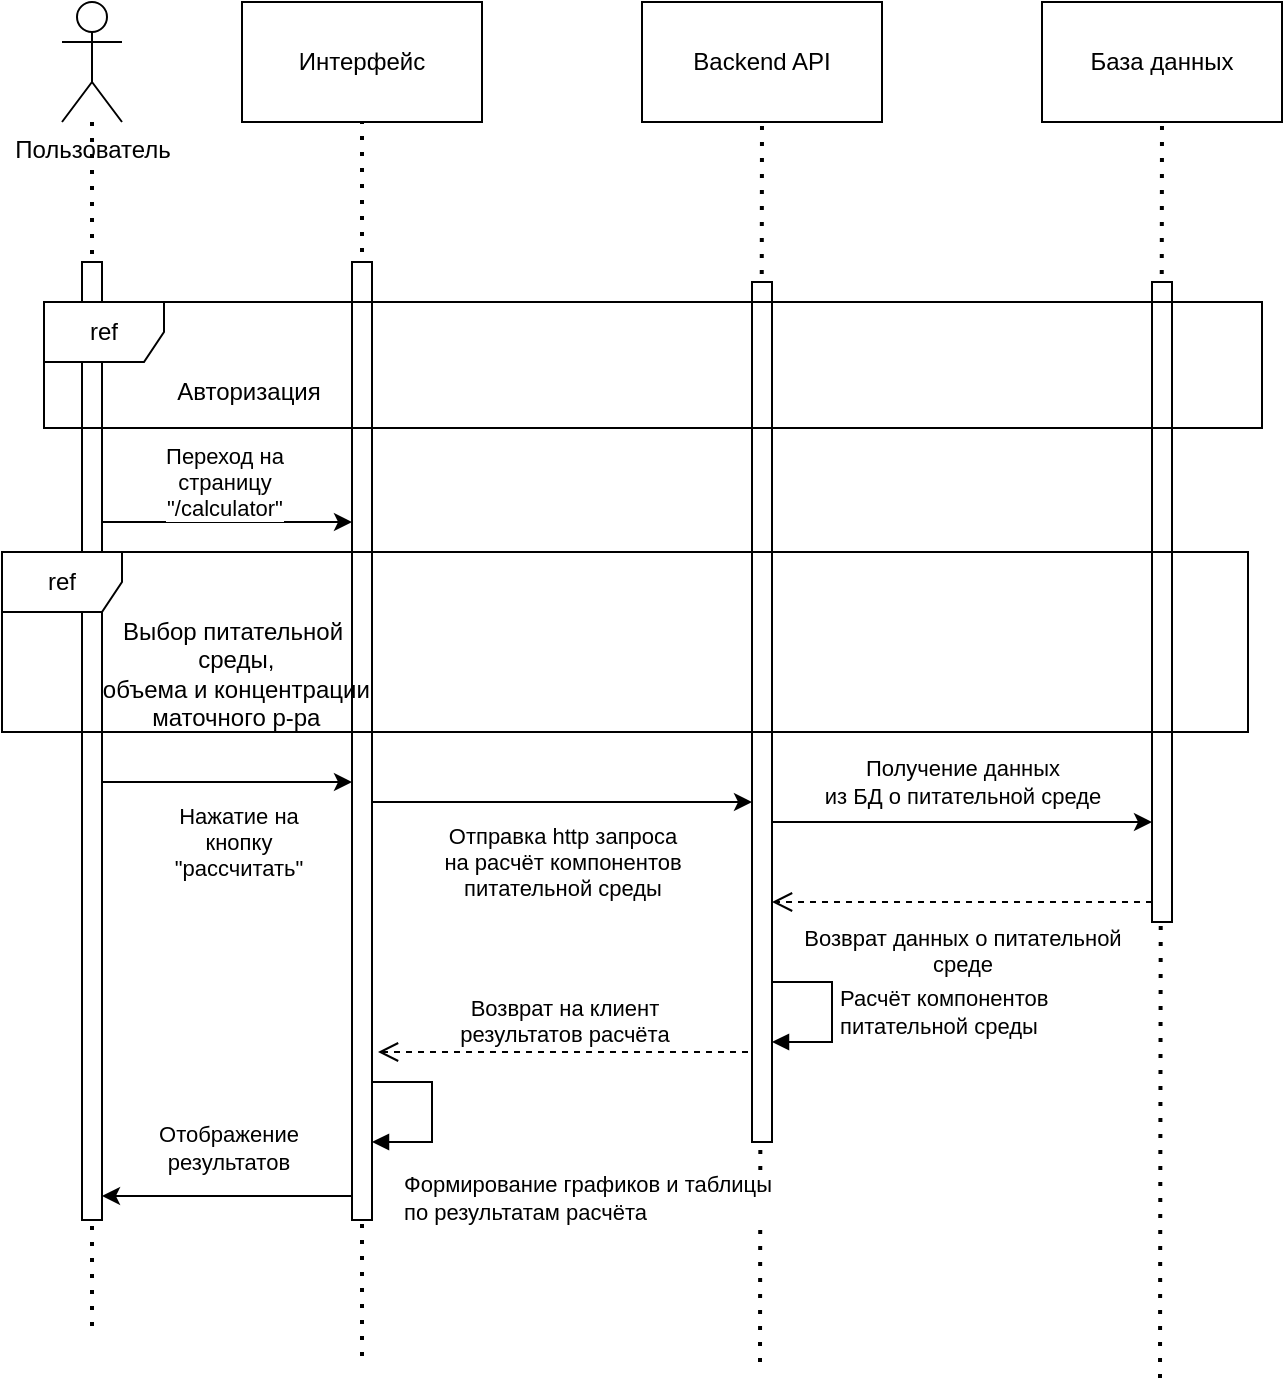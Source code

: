<mxfile version="24.4.8" type="github">
  <diagram name="Page-1" id="hHci7Eus1n0ar48bg8fT">
    <mxGraphModel dx="1434" dy="781" grid="0" gridSize="10" guides="1" tooltips="1" connect="1" arrows="1" fold="1" page="1" pageScale="1" pageWidth="850" pageHeight="1100" math="0" shadow="0">
      <root>
        <mxCell id="0" />
        <mxCell id="1" parent="0" />
        <mxCell id="jAcQPBiitMufRKelgAvH-20" value="" style="endArrow=none;dashed=1;html=1;dashPattern=1 3;strokeWidth=2;rounded=0;" parent="1" source="jAcQPBiitMufRKelgAvH-24" edge="1">
          <mxGeometry width="50" height="50" relative="1" as="geometry">
            <mxPoint x="220" y="300" as="sourcePoint" />
            <mxPoint x="85" y="687" as="targetPoint" />
          </mxGeometry>
        </mxCell>
        <mxCell id="jAcQPBiitMufRKelgAvH-21" value="" style="endArrow=none;dashed=1;html=1;dashPattern=1 3;strokeWidth=2;rounded=0;entryX=0.5;entryY=1;entryDx=0;entryDy=0;" parent="1" target="jAcQPBiitMufRKelgAvH-25" edge="1">
          <mxGeometry width="50" height="50" relative="1" as="geometry">
            <mxPoint x="220" y="697" as="sourcePoint" />
            <mxPoint x="270" y="250" as="targetPoint" />
          </mxGeometry>
        </mxCell>
        <mxCell id="jAcQPBiitMufRKelgAvH-22" value="" style="endArrow=none;dashed=1;html=1;dashPattern=1 3;strokeWidth=2;rounded=0;entryX=0.5;entryY=1;entryDx=0;entryDy=0;" parent="1" target="jAcQPBiitMufRKelgAvH-28" edge="1">
          <mxGeometry width="50" height="50" relative="1" as="geometry">
            <mxPoint x="419" y="700" as="sourcePoint" />
            <mxPoint x="270" y="250" as="targetPoint" />
          </mxGeometry>
        </mxCell>
        <mxCell id="jAcQPBiitMufRKelgAvH-23" value="" style="endArrow=none;dashed=1;html=1;dashPattern=1 3;strokeWidth=2;rounded=0;entryX=0.5;entryY=1;entryDx=0;entryDy=0;" parent="1" target="jAcQPBiitMufRKelgAvH-30" edge="1">
          <mxGeometry width="50" height="50" relative="1" as="geometry">
            <mxPoint x="619" y="708" as="sourcePoint" />
            <mxPoint x="270" y="250" as="targetPoint" />
          </mxGeometry>
        </mxCell>
        <mxCell id="jAcQPBiitMufRKelgAvH-24" value="Пользователь" style="shape=umlActor;verticalLabelPosition=bottom;verticalAlign=top;html=1;outlineConnect=0;align=center;horizontal=1;labelPosition=center;" parent="1" vertex="1">
          <mxGeometry x="70" y="20" width="30" height="60" as="geometry" />
        </mxCell>
        <mxCell id="jAcQPBiitMufRKelgAvH-25" value="Интерфейс" style="rounded=0;whiteSpace=wrap;html=1;" parent="1" vertex="1">
          <mxGeometry x="160" y="20" width="120" height="60" as="geometry" />
        </mxCell>
        <mxCell id="jAcQPBiitMufRKelgAvH-26" value="" style="html=1;points=[[0,0,0,0,5],[0,1,0,0,-5],[1,0,0,0,5],[1,1,0,0,-5]];perimeter=orthogonalPerimeter;outlineConnect=0;targetShapes=umlLifeline;portConstraint=eastwest;newEdgeStyle={&quot;curved&quot;:0,&quot;rounded&quot;:0};" parent="1" vertex="1">
          <mxGeometry x="80" y="150" width="10" height="479" as="geometry" />
        </mxCell>
        <mxCell id="jAcQPBiitMufRKelgAvH-27" value="" style="html=1;points=[[0,0,0,0,5],[0,1,0,0,-5],[1,0,0,0,5],[1,1,0,0,-5]];perimeter=orthogonalPerimeter;outlineConnect=0;targetShapes=umlLifeline;portConstraint=eastwest;newEdgeStyle={&quot;curved&quot;:0,&quot;rounded&quot;:0};" parent="1" vertex="1">
          <mxGeometry x="215" y="150" width="10" height="479" as="geometry" />
        </mxCell>
        <mxCell id="jAcQPBiitMufRKelgAvH-28" value="Backend API" style="rounded=0;whiteSpace=wrap;html=1;" parent="1" vertex="1">
          <mxGeometry x="360" y="20" width="120" height="60" as="geometry" />
        </mxCell>
        <mxCell id="jAcQPBiitMufRKelgAvH-29" value="" style="html=1;points=[[0,0,0,0,5],[0,1,0,0,-5],[1,0,0,0,5],[1,1,0,0,-5]];perimeter=orthogonalPerimeter;outlineConnect=0;targetShapes=umlLifeline;portConstraint=eastwest;newEdgeStyle={&quot;curved&quot;:0,&quot;rounded&quot;:0};" parent="1" vertex="1">
          <mxGeometry x="415" y="160" width="10" height="430" as="geometry" />
        </mxCell>
        <mxCell id="jAcQPBiitMufRKelgAvH-30" value="База данных" style="rounded=0;whiteSpace=wrap;html=1;" parent="1" vertex="1">
          <mxGeometry x="560" y="20" width="120" height="60" as="geometry" />
        </mxCell>
        <mxCell id="jAcQPBiitMufRKelgAvH-31" value="" style="html=1;points=[[0,0,0,0,5],[0,1,0,0,-5],[1,0,0,0,5],[1,1,0,0,-5]];perimeter=orthogonalPerimeter;outlineConnect=0;targetShapes=umlLifeline;portConstraint=eastwest;newEdgeStyle={&quot;curved&quot;:0,&quot;rounded&quot;:0};" parent="1" vertex="1">
          <mxGeometry x="615" y="160" width="10" height="320" as="geometry" />
        </mxCell>
        <mxCell id="jAcQPBiitMufRKelgAvH-32" value="ref" style="shape=umlFrame;whiteSpace=wrap;html=1;pointerEvents=0;labelBackgroundColor=default;" parent="1" vertex="1">
          <mxGeometry x="61" y="170" width="609" height="63" as="geometry" />
        </mxCell>
        <mxCell id="jAcQPBiitMufRKelgAvH-33" value="Авторизация" style="text;html=1;align=center;verticalAlign=middle;resizable=0;points=[];autosize=1;strokeColor=none;fillColor=none;" parent="1" vertex="1">
          <mxGeometry x="113" y="200" width="100" height="30" as="geometry" />
        </mxCell>
        <mxCell id="jAcQPBiitMufRKelgAvH-34" value="" style="endArrow=classic;html=1;rounded=0;" parent="1" source="jAcQPBiitMufRKelgAvH-26" target="jAcQPBiitMufRKelgAvH-27" edge="1">
          <mxGeometry width="50" height="50" relative="1" as="geometry">
            <mxPoint x="400" y="350" as="sourcePoint" />
            <mxPoint x="210" y="300" as="targetPoint" />
            <Array as="points">
              <mxPoint x="170" y="280" />
            </Array>
          </mxGeometry>
        </mxCell>
        <mxCell id="jAcQPBiitMufRKelgAvH-35" value="&lt;div&gt;Переход на &lt;br&gt;&lt;/div&gt;&lt;div&gt;страницу&lt;/div&gt;&lt;div&gt;&quot;/calculator&quot;&lt;br&gt;&lt;/div&gt;" style="edgeLabel;html=1;align=center;verticalAlign=middle;resizable=0;points=[];" parent="jAcQPBiitMufRKelgAvH-34" vertex="1" connectable="0">
          <mxGeometry x="-0.109" relative="1" as="geometry">
            <mxPoint x="5" y="-20" as="offset" />
          </mxGeometry>
        </mxCell>
        <mxCell id="jAcQPBiitMufRKelgAvH-48" value="ref" style="shape=umlFrame;whiteSpace=wrap;html=1;pointerEvents=0;" parent="1" vertex="1">
          <mxGeometry x="40" y="295" width="623" height="90" as="geometry" />
        </mxCell>
        <mxCell id="jAcQPBiitMufRKelgAvH-49" value="&lt;div&gt;Выбор питательной&lt;/div&gt;&lt;div&gt;&amp;nbsp;среды,&lt;/div&gt;&lt;div&gt;&amp;nbsp;объема и концентрации&lt;/div&gt;&amp;nbsp;маточного р-ра" style="text;html=1;align=center;verticalAlign=middle;resizable=0;points=[];autosize=1;strokeColor=none;fillColor=none;" parent="1" vertex="1">
          <mxGeometry x="75" y="321" width="160" height="70" as="geometry" />
        </mxCell>
        <mxCell id="jAcQPBiitMufRKelgAvH-50" value="" style="endArrow=classic;html=1;rounded=0;" parent="1" edge="1">
          <mxGeometry width="50" height="50" relative="1" as="geometry">
            <mxPoint x="90" y="410" as="sourcePoint" />
            <mxPoint x="215" y="410" as="targetPoint" />
          </mxGeometry>
        </mxCell>
        <mxCell id="jAcQPBiitMufRKelgAvH-51" value="&lt;div&gt;Нажатие на&lt;/div&gt;&lt;div&gt;кнопку&lt;/div&gt;&lt;div&gt;&quot;рассчитать&quot;&lt;br&gt;&lt;/div&gt;" style="edgeLabel;html=1;align=center;verticalAlign=middle;resizable=0;points=[];" parent="jAcQPBiitMufRKelgAvH-50" vertex="1" connectable="0">
          <mxGeometry x="0.162" y="2" relative="1" as="geometry">
            <mxPoint x="-5" y="32" as="offset" />
          </mxGeometry>
        </mxCell>
        <mxCell id="jAcQPBiitMufRKelgAvH-52" value="" style="endArrow=classic;html=1;rounded=0;" parent="1" edge="1">
          <mxGeometry width="50" height="50" relative="1" as="geometry">
            <mxPoint x="225" y="420" as="sourcePoint" />
            <mxPoint x="415" y="420" as="targetPoint" />
          </mxGeometry>
        </mxCell>
        <mxCell id="jAcQPBiitMufRKelgAvH-53" value="&lt;div&gt;Отправка http запроса&lt;/div&gt;&lt;div&gt;на расчёт компонентов &lt;br&gt;&lt;/div&gt;&lt;div&gt;питательной среды&lt;br&gt;&lt;/div&gt;" style="edgeLabel;html=1;align=center;verticalAlign=middle;resizable=0;points=[];" parent="jAcQPBiitMufRKelgAvH-52" vertex="1" connectable="0">
          <mxGeometry x="-0.138" y="2" relative="1" as="geometry">
            <mxPoint x="13" y="32" as="offset" />
          </mxGeometry>
        </mxCell>
        <mxCell id="jAcQPBiitMufRKelgAvH-54" value="" style="endArrow=classic;html=1;rounded=0;" parent="1" edge="1">
          <mxGeometry width="50" height="50" relative="1" as="geometry">
            <mxPoint x="425" y="430" as="sourcePoint" />
            <mxPoint x="615" y="430" as="targetPoint" />
          </mxGeometry>
        </mxCell>
        <mxCell id="jAcQPBiitMufRKelgAvH-55" value="&lt;div&gt;Получение данных&lt;/div&gt;&lt;div&gt;из БД о питательной среде&lt;br&gt;&lt;/div&gt;" style="edgeLabel;html=1;align=center;verticalAlign=middle;resizable=0;points=[];" parent="jAcQPBiitMufRKelgAvH-54" vertex="1" connectable="0">
          <mxGeometry x="-0.107" y="-2" relative="1" as="geometry">
            <mxPoint x="10" y="-22" as="offset" />
          </mxGeometry>
        </mxCell>
        <mxCell id="jAcQPBiitMufRKelgAvH-56" value="&lt;div&gt;Возврат данных о питательной&lt;/div&gt;&lt;div&gt;среде&lt;br&gt;&lt;/div&gt;" style="html=1;verticalAlign=bottom;endArrow=open;dashed=1;endSize=8;curved=0;rounded=0;" parent="1" edge="1">
          <mxGeometry y="40" relative="1" as="geometry">
            <mxPoint x="615" y="470" as="sourcePoint" />
            <mxPoint x="425" y="470" as="targetPoint" />
            <mxPoint as="offset" />
          </mxGeometry>
        </mxCell>
        <mxCell id="jAcQPBiitMufRKelgAvH-58" value="&lt;div&gt;Расчёт компонентов&lt;/div&gt;&lt;div&gt;питательной среды&lt;br&gt;&lt;/div&gt;" style="html=1;align=left;spacingLeft=2;endArrow=block;rounded=0;edgeStyle=orthogonalEdgeStyle;curved=0;rounded=0;" parent="1" target="jAcQPBiitMufRKelgAvH-29" edge="1">
          <mxGeometry relative="1" as="geometry">
            <mxPoint x="425" y="510" as="sourcePoint" />
            <Array as="points">
              <mxPoint x="455" y="510" />
              <mxPoint x="455" y="540" />
            </Array>
            <mxPoint x="430" y="540.034" as="targetPoint" />
          </mxGeometry>
        </mxCell>
        <mxCell id="jAcQPBiitMufRKelgAvH-59" value="&lt;div&gt;Возврат на клиент&lt;/div&gt;&lt;div&gt;результатов расчёта&lt;br&gt;&lt;/div&gt;" style="html=1;verticalAlign=bottom;endArrow=open;dashed=1;endSize=8;curved=0;rounded=0;" parent="1" edge="1">
          <mxGeometry relative="1" as="geometry">
            <mxPoint x="413" y="545" as="sourcePoint" />
            <mxPoint x="228" y="545" as="targetPoint" />
          </mxGeometry>
        </mxCell>
        <mxCell id="jAcQPBiitMufRKelgAvH-60" value="" style="endArrow=classic;html=1;rounded=0;" parent="1" edge="1">
          <mxGeometry width="50" height="50" relative="1" as="geometry">
            <mxPoint x="215" y="617" as="sourcePoint" />
            <mxPoint x="90" y="617" as="targetPoint" />
          </mxGeometry>
        </mxCell>
        <mxCell id="jAcQPBiitMufRKelgAvH-61" value="&lt;div&gt;Отображение &lt;br&gt;&lt;/div&gt;&lt;div&gt;результатов&lt;br&gt;&lt;/div&gt;" style="edgeLabel;html=1;align=center;verticalAlign=middle;resizable=0;points=[];" parent="jAcQPBiitMufRKelgAvH-60" vertex="1" connectable="0">
          <mxGeometry x="0.02" y="3" relative="1" as="geometry">
            <mxPoint x="2" y="-27" as="offset" />
          </mxGeometry>
        </mxCell>
        <mxCell id="jAcQPBiitMufRKelgAvH-63" value="&lt;div&gt;Формирование графиков и таблицы&lt;br&gt;&lt;/div&gt;&lt;div&gt;по результатам расчёта&lt;br&gt;&lt;/div&gt;" style="html=1;align=left;spacingLeft=2;endArrow=block;rounded=0;edgeStyle=orthogonalEdgeStyle;curved=0;rounded=0;" parent="1" target="jAcQPBiitMufRKelgAvH-27" edge="1">
          <mxGeometry x="0.733" y="28" relative="1" as="geometry">
            <mxPoint x="225" y="560" as="sourcePoint" />
            <Array as="points">
              <mxPoint x="255" y="560" />
              <mxPoint x="255" y="590" />
            </Array>
            <mxPoint x="230" y="590.0" as="targetPoint" />
            <mxPoint as="offset" />
          </mxGeometry>
        </mxCell>
      </root>
    </mxGraphModel>
  </diagram>
</mxfile>

